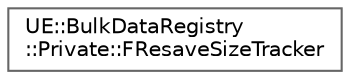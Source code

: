 digraph "Graphical Class Hierarchy"
{
 // INTERACTIVE_SVG=YES
 // LATEX_PDF_SIZE
  bgcolor="transparent";
  edge [fontname=Helvetica,fontsize=10,labelfontname=Helvetica,labelfontsize=10];
  node [fontname=Helvetica,fontsize=10,shape=box,height=0.2,width=0.4];
  rankdir="LR";
  Node0 [id="Node000000",label="UE::BulkDataRegistry\l::Private::FResaveSizeTracker",height=0.2,width=0.4,color="grey40", fillcolor="white", style="filled",URL="$d4/d4f/classUE_1_1BulkDataRegistry_1_1Private_1_1FResaveSizeTracker.html",tooltip="Implements behavior needed across multiple BulkDataRegistry implementations for GetBulkDataResaveSize..."];
}
